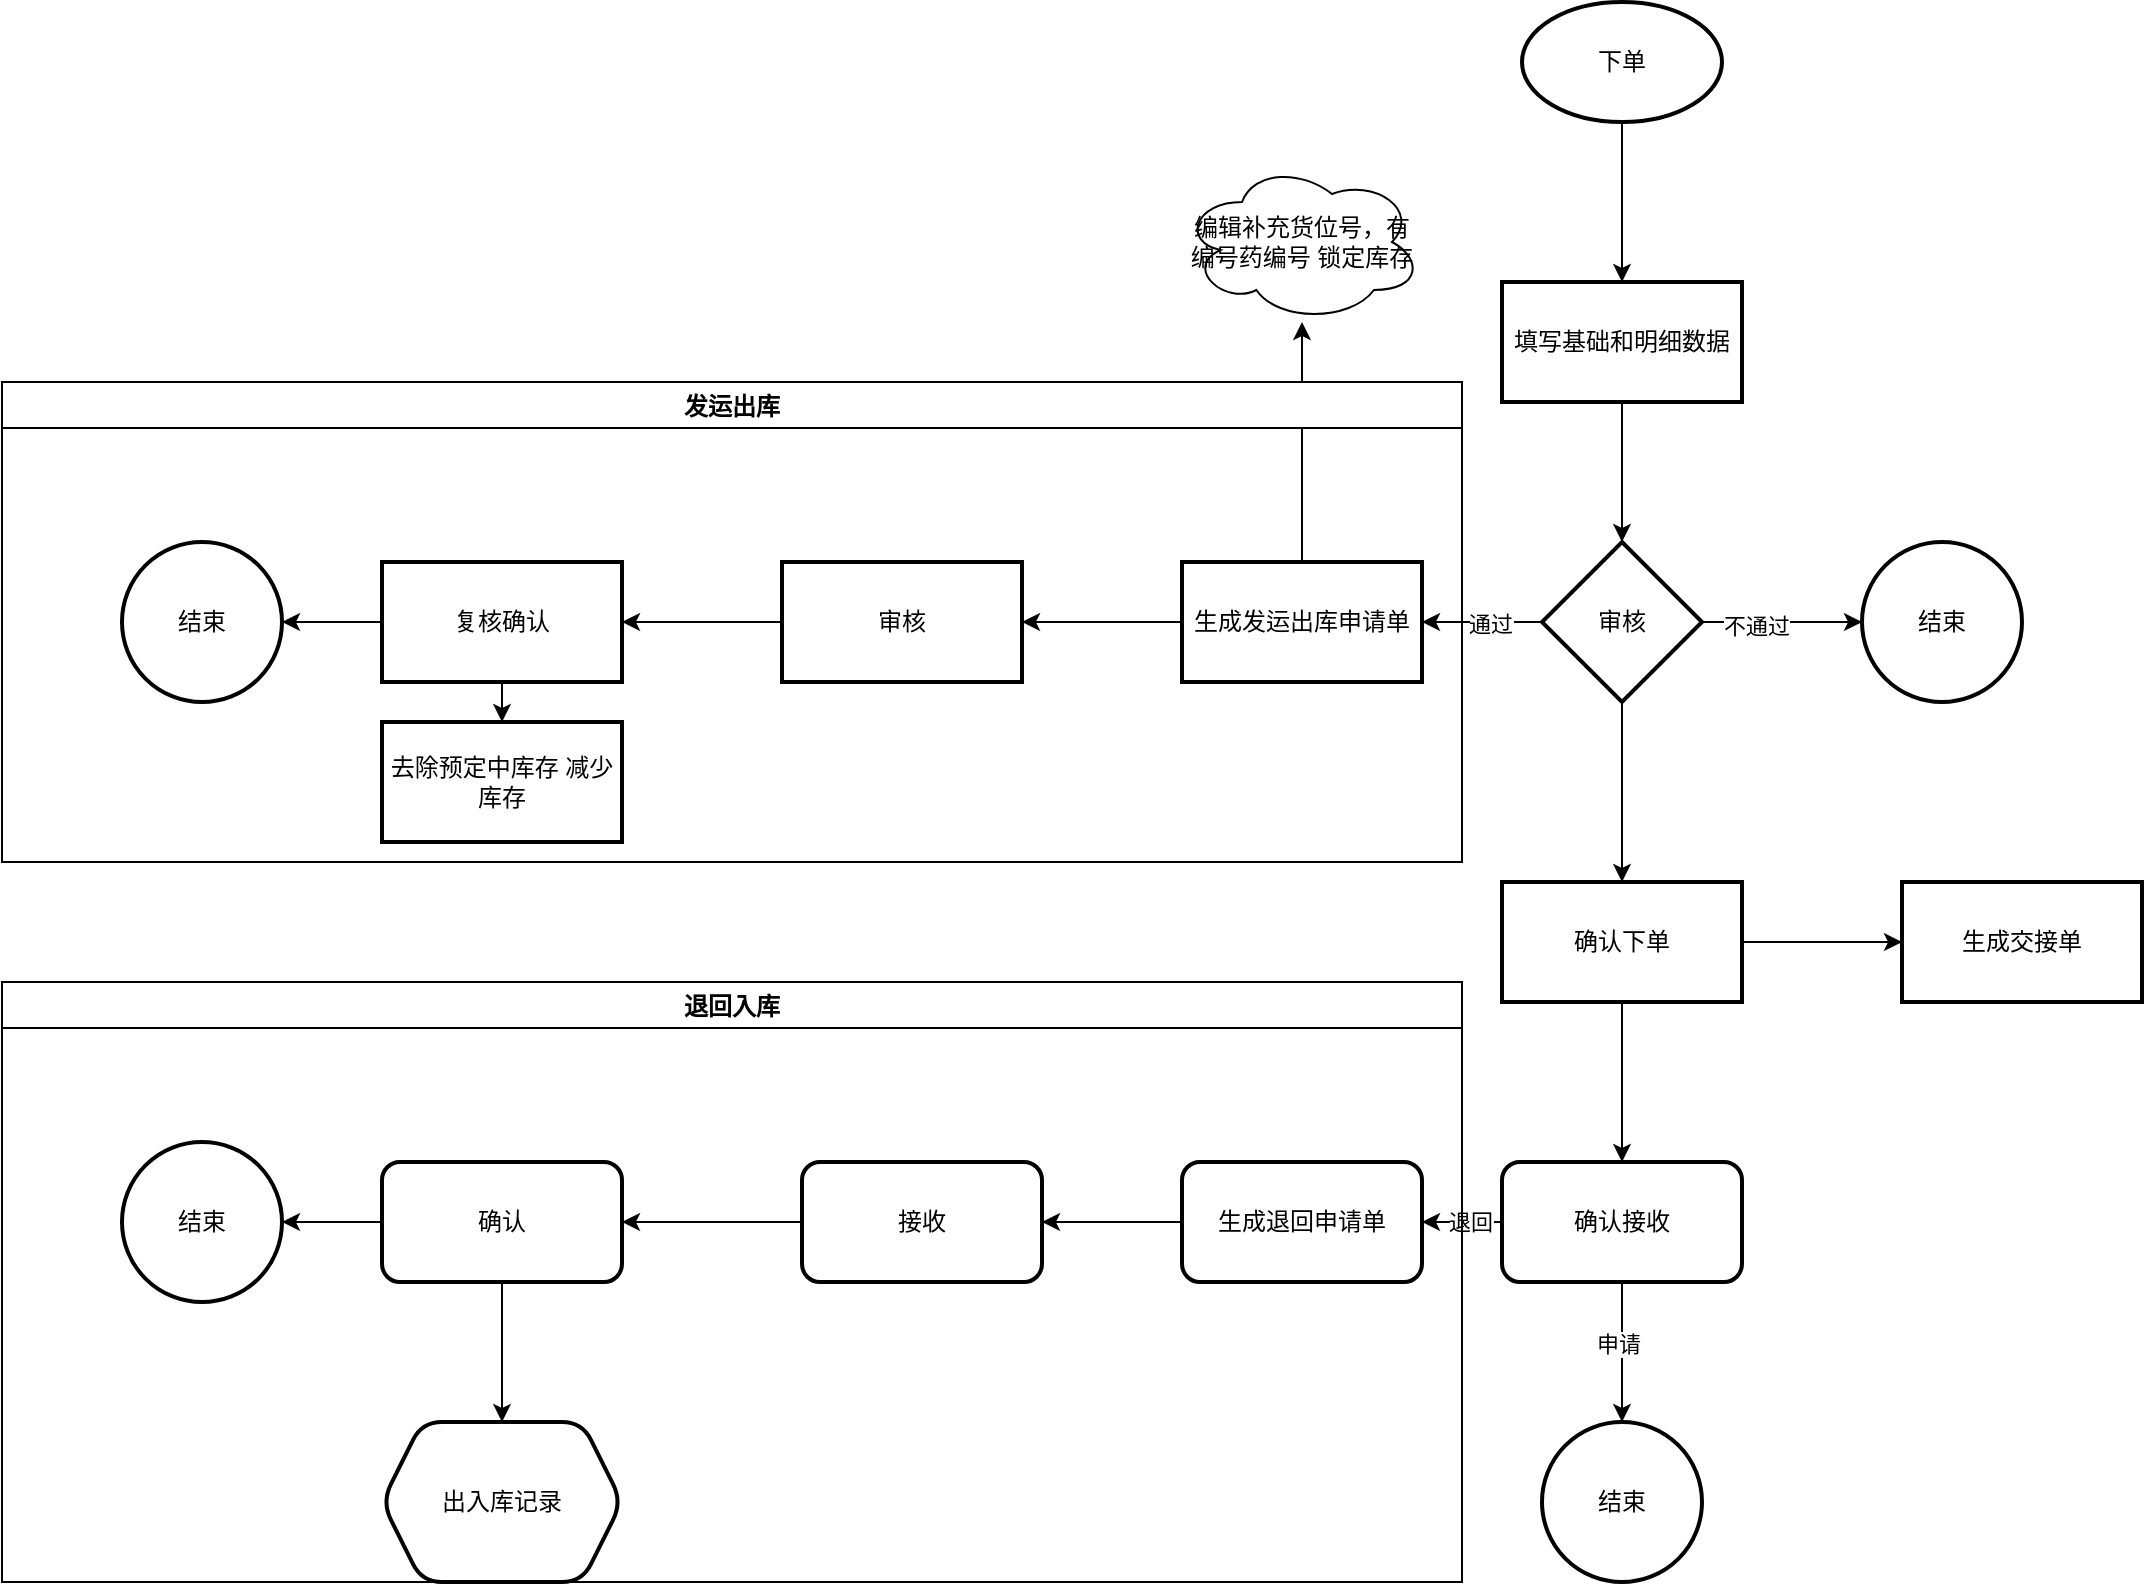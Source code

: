 <mxfile version="21.5.2" type="github">
  <diagram name="第 1 页" id="VLC9sJxpUMTWWp7IFzq4">
    <mxGraphModel dx="2048" dy="743" grid="1" gridSize="10" guides="1" tooltips="1" connect="1" arrows="1" fold="1" page="1" pageScale="1" pageWidth="827" pageHeight="1169" math="0" shadow="0">
      <root>
        <mxCell id="0" />
        <mxCell id="1" parent="0" />
        <mxCell id="CZxczn6Fj8E9EKulQeW0-3" value="" style="edgeStyle=orthogonalEdgeStyle;rounded=0;orthogonalLoop=1;jettySize=auto;html=1;" edge="1" parent="1" source="CZxczn6Fj8E9EKulQeW0-1" target="CZxczn6Fj8E9EKulQeW0-2">
          <mxGeometry relative="1" as="geometry" />
        </mxCell>
        <mxCell id="CZxczn6Fj8E9EKulQeW0-1" value="下单" style="strokeWidth=2;html=1;shape=mxgraph.flowchart.start_1;whiteSpace=wrap;" vertex="1" parent="1">
          <mxGeometry x="360" y="20" width="100" height="60" as="geometry" />
        </mxCell>
        <mxCell id="CZxczn6Fj8E9EKulQeW0-7" value="" style="edgeStyle=orthogonalEdgeStyle;rounded=0;orthogonalLoop=1;jettySize=auto;html=1;" edge="1" parent="1" source="CZxczn6Fj8E9EKulQeW0-2" target="CZxczn6Fj8E9EKulQeW0-6">
          <mxGeometry relative="1" as="geometry" />
        </mxCell>
        <mxCell id="CZxczn6Fj8E9EKulQeW0-2" value="填写基础和明细数据" style="whiteSpace=wrap;html=1;strokeWidth=2;" vertex="1" parent="1">
          <mxGeometry x="350" y="160" width="120" height="60" as="geometry" />
        </mxCell>
        <mxCell id="CZxczn6Fj8E9EKulQeW0-9" value="" style="edgeStyle=orthogonalEdgeStyle;rounded=0;orthogonalLoop=1;jettySize=auto;html=1;" edge="1" parent="1" source="CZxczn6Fj8E9EKulQeW0-6" target="CZxczn6Fj8E9EKulQeW0-8">
          <mxGeometry relative="1" as="geometry" />
        </mxCell>
        <mxCell id="CZxczn6Fj8E9EKulQeW0-10" value="不通过" style="edgeLabel;html=1;align=center;verticalAlign=middle;resizable=0;points=[];" vertex="1" connectable="0" parent="CZxczn6Fj8E9EKulQeW0-9">
          <mxGeometry x="-0.333" y="-2" relative="1" as="geometry">
            <mxPoint as="offset" />
          </mxGeometry>
        </mxCell>
        <mxCell id="CZxczn6Fj8E9EKulQeW0-12" value="" style="edgeStyle=orthogonalEdgeStyle;rounded=0;orthogonalLoop=1;jettySize=auto;html=1;" edge="1" parent="1" source="CZxczn6Fj8E9EKulQeW0-6" target="CZxczn6Fj8E9EKulQeW0-11">
          <mxGeometry relative="1" as="geometry" />
        </mxCell>
        <mxCell id="CZxczn6Fj8E9EKulQeW0-13" value="通过" style="edgeLabel;html=1;align=center;verticalAlign=middle;resizable=0;points=[];" vertex="1" connectable="0" parent="CZxczn6Fj8E9EKulQeW0-12">
          <mxGeometry x="-0.122" y="1" relative="1" as="geometry">
            <mxPoint as="offset" />
          </mxGeometry>
        </mxCell>
        <mxCell id="CZxczn6Fj8E9EKulQeW0-25" value="" style="edgeStyle=orthogonalEdgeStyle;rounded=0;orthogonalLoop=1;jettySize=auto;html=1;" edge="1" parent="1" source="CZxczn6Fj8E9EKulQeW0-6" target="CZxczn6Fj8E9EKulQeW0-24">
          <mxGeometry relative="1" as="geometry" />
        </mxCell>
        <mxCell id="CZxczn6Fj8E9EKulQeW0-6" value="审核" style="rhombus;whiteSpace=wrap;html=1;strokeWidth=2;" vertex="1" parent="1">
          <mxGeometry x="370" y="290" width="80" height="80" as="geometry" />
        </mxCell>
        <mxCell id="CZxczn6Fj8E9EKulQeW0-8" value="结束" style="ellipse;whiteSpace=wrap;html=1;strokeWidth=2;" vertex="1" parent="1">
          <mxGeometry x="530" y="290" width="80" height="80" as="geometry" />
        </mxCell>
        <mxCell id="CZxczn6Fj8E9EKulQeW0-15" value="" style="edgeStyle=orthogonalEdgeStyle;rounded=0;orthogonalLoop=1;jettySize=auto;html=1;" edge="1" parent="1" source="CZxczn6Fj8E9EKulQeW0-11" target="CZxczn6Fj8E9EKulQeW0-14">
          <mxGeometry relative="1" as="geometry" />
        </mxCell>
        <mxCell id="CZxczn6Fj8E9EKulQeW0-22" style="edgeStyle=orthogonalEdgeStyle;rounded=0;orthogonalLoop=1;jettySize=auto;html=1;" edge="1" parent="1" source="CZxczn6Fj8E9EKulQeW0-11" target="CZxczn6Fj8E9EKulQeW0-21">
          <mxGeometry relative="1" as="geometry" />
        </mxCell>
        <mxCell id="CZxczn6Fj8E9EKulQeW0-11" value="生成发运出库申请单" style="whiteSpace=wrap;html=1;strokeWidth=2;" vertex="1" parent="1">
          <mxGeometry x="190" y="300" width="120" height="60" as="geometry" />
        </mxCell>
        <mxCell id="CZxczn6Fj8E9EKulQeW0-17" value="" style="edgeStyle=orthogonalEdgeStyle;rounded=0;orthogonalLoop=1;jettySize=auto;html=1;" edge="1" parent="1" source="CZxczn6Fj8E9EKulQeW0-14" target="CZxczn6Fj8E9EKulQeW0-16">
          <mxGeometry relative="1" as="geometry" />
        </mxCell>
        <mxCell id="CZxczn6Fj8E9EKulQeW0-14" value="审核" style="whiteSpace=wrap;html=1;strokeWidth=2;" vertex="1" parent="1">
          <mxGeometry x="-10" y="300" width="120" height="60" as="geometry" />
        </mxCell>
        <mxCell id="CZxczn6Fj8E9EKulQeW0-20" value="" style="edgeStyle=orthogonalEdgeStyle;rounded=0;orthogonalLoop=1;jettySize=auto;html=1;" edge="1" parent="1" source="CZxczn6Fj8E9EKulQeW0-16" target="CZxczn6Fj8E9EKulQeW0-19">
          <mxGeometry relative="1" as="geometry" />
        </mxCell>
        <mxCell id="CZxczn6Fj8E9EKulQeW0-46" value="" style="edgeStyle=orthogonalEdgeStyle;rounded=0;orthogonalLoop=1;jettySize=auto;html=1;" edge="1" parent="1" source="CZxczn6Fj8E9EKulQeW0-16" target="CZxczn6Fj8E9EKulQeW0-45">
          <mxGeometry relative="1" as="geometry" />
        </mxCell>
        <mxCell id="CZxczn6Fj8E9EKulQeW0-16" value="复核确认" style="whiteSpace=wrap;html=1;strokeWidth=2;" vertex="1" parent="1">
          <mxGeometry x="-210" y="300" width="120" height="60" as="geometry" />
        </mxCell>
        <mxCell id="CZxczn6Fj8E9EKulQeW0-18" value="发运出库" style="swimlane;" vertex="1" parent="1">
          <mxGeometry x="-400" y="210" width="730" height="240" as="geometry" />
        </mxCell>
        <mxCell id="CZxczn6Fj8E9EKulQeW0-19" value="结束" style="ellipse;whiteSpace=wrap;html=1;strokeWidth=2;" vertex="1" parent="CZxczn6Fj8E9EKulQeW0-18">
          <mxGeometry x="60" y="80" width="80" height="80" as="geometry" />
        </mxCell>
        <mxCell id="CZxczn6Fj8E9EKulQeW0-45" value="去除预定中库存 减少库存" style="whiteSpace=wrap;html=1;strokeWidth=2;" vertex="1" parent="CZxczn6Fj8E9EKulQeW0-18">
          <mxGeometry x="190" y="170" width="120" height="60" as="geometry" />
        </mxCell>
        <mxCell id="CZxczn6Fj8E9EKulQeW0-21" value="编辑补充货位号，有编号药编号 锁定库存" style="ellipse;shape=cloud;whiteSpace=wrap;html=1;" vertex="1" parent="1">
          <mxGeometry x="190" y="100" width="120" height="80" as="geometry" />
        </mxCell>
        <mxCell id="CZxczn6Fj8E9EKulQeW0-27" value="" style="edgeStyle=orthogonalEdgeStyle;rounded=0;orthogonalLoop=1;jettySize=auto;html=1;" edge="1" parent="1" source="CZxczn6Fj8E9EKulQeW0-24" target="CZxczn6Fj8E9EKulQeW0-26">
          <mxGeometry relative="1" as="geometry" />
        </mxCell>
        <mxCell id="CZxczn6Fj8E9EKulQeW0-29" value="" style="edgeStyle=orthogonalEdgeStyle;rounded=0;orthogonalLoop=1;jettySize=auto;html=1;" edge="1" parent="1" source="CZxczn6Fj8E9EKulQeW0-24" target="CZxczn6Fj8E9EKulQeW0-28">
          <mxGeometry relative="1" as="geometry" />
        </mxCell>
        <mxCell id="CZxczn6Fj8E9EKulQeW0-24" value="确认下单" style="whiteSpace=wrap;html=1;strokeWidth=2;" vertex="1" parent="1">
          <mxGeometry x="350" y="460" width="120" height="60" as="geometry" />
        </mxCell>
        <mxCell id="CZxczn6Fj8E9EKulQeW0-26" value="生成交接单" style="whiteSpace=wrap;html=1;strokeWidth=2;" vertex="1" parent="1">
          <mxGeometry x="550" y="460" width="120" height="60" as="geometry" />
        </mxCell>
        <mxCell id="CZxczn6Fj8E9EKulQeW0-31" value="" style="edgeStyle=orthogonalEdgeStyle;rounded=0;orthogonalLoop=1;jettySize=auto;html=1;" edge="1" parent="1" source="CZxczn6Fj8E9EKulQeW0-28" target="CZxczn6Fj8E9EKulQeW0-30">
          <mxGeometry relative="1" as="geometry" />
        </mxCell>
        <mxCell id="CZxczn6Fj8E9EKulQeW0-32" value="申请" style="edgeLabel;html=1;align=center;verticalAlign=middle;resizable=0;points=[];" vertex="1" connectable="0" parent="CZxczn6Fj8E9EKulQeW0-31">
          <mxGeometry x="-0.114" y="-2" relative="1" as="geometry">
            <mxPoint as="offset" />
          </mxGeometry>
        </mxCell>
        <mxCell id="CZxczn6Fj8E9EKulQeW0-34" value="" style="edgeStyle=orthogonalEdgeStyle;rounded=0;orthogonalLoop=1;jettySize=auto;html=1;" edge="1" parent="1" source="CZxczn6Fj8E9EKulQeW0-28" target="CZxczn6Fj8E9EKulQeW0-33">
          <mxGeometry relative="1" as="geometry" />
        </mxCell>
        <mxCell id="CZxczn6Fj8E9EKulQeW0-35" value="退回" style="edgeLabel;html=1;align=center;verticalAlign=middle;resizable=0;points=[];" vertex="1" connectable="0" parent="CZxczn6Fj8E9EKulQeW0-34">
          <mxGeometry x="-0.2" relative="1" as="geometry">
            <mxPoint as="offset" />
          </mxGeometry>
        </mxCell>
        <mxCell id="CZxczn6Fj8E9EKulQeW0-28" value="确认接收" style="rounded=1;whiteSpace=wrap;html=1;strokeWidth=2;" vertex="1" parent="1">
          <mxGeometry x="350" y="600" width="120" height="60" as="geometry" />
        </mxCell>
        <mxCell id="CZxczn6Fj8E9EKulQeW0-30" value="结束" style="ellipse;whiteSpace=wrap;html=1;rounded=1;strokeWidth=2;" vertex="1" parent="1">
          <mxGeometry x="370" y="730" width="80" height="80" as="geometry" />
        </mxCell>
        <mxCell id="CZxczn6Fj8E9EKulQeW0-37" value="" style="edgeStyle=orthogonalEdgeStyle;rounded=0;orthogonalLoop=1;jettySize=auto;html=1;" edge="1" parent="1" source="CZxczn6Fj8E9EKulQeW0-33" target="CZxczn6Fj8E9EKulQeW0-36">
          <mxGeometry relative="1" as="geometry" />
        </mxCell>
        <mxCell id="CZxczn6Fj8E9EKulQeW0-33" value="生成退回申请单" style="whiteSpace=wrap;html=1;rounded=1;strokeWidth=2;" vertex="1" parent="1">
          <mxGeometry x="190" y="600" width="120" height="60" as="geometry" />
        </mxCell>
        <mxCell id="CZxczn6Fj8E9EKulQeW0-39" value="" style="edgeStyle=orthogonalEdgeStyle;rounded=0;orthogonalLoop=1;jettySize=auto;html=1;" edge="1" parent="1" source="CZxczn6Fj8E9EKulQeW0-36" target="CZxczn6Fj8E9EKulQeW0-38">
          <mxGeometry relative="1" as="geometry" />
        </mxCell>
        <mxCell id="CZxczn6Fj8E9EKulQeW0-36" value="接收" style="whiteSpace=wrap;html=1;rounded=1;strokeWidth=2;" vertex="1" parent="1">
          <mxGeometry y="600" width="120" height="60" as="geometry" />
        </mxCell>
        <mxCell id="CZxczn6Fj8E9EKulQeW0-41" value="" style="edgeStyle=orthogonalEdgeStyle;rounded=0;orthogonalLoop=1;jettySize=auto;html=1;" edge="1" parent="1" source="CZxczn6Fj8E9EKulQeW0-38" target="CZxczn6Fj8E9EKulQeW0-40">
          <mxGeometry relative="1" as="geometry" />
        </mxCell>
        <mxCell id="CZxczn6Fj8E9EKulQeW0-44" value="" style="edgeStyle=orthogonalEdgeStyle;rounded=0;orthogonalLoop=1;jettySize=auto;html=1;" edge="1" parent="1" source="CZxczn6Fj8E9EKulQeW0-38" target="CZxczn6Fj8E9EKulQeW0-43">
          <mxGeometry relative="1" as="geometry" />
        </mxCell>
        <mxCell id="CZxczn6Fj8E9EKulQeW0-38" value="确认" style="whiteSpace=wrap;html=1;rounded=1;strokeWidth=2;" vertex="1" parent="1">
          <mxGeometry x="-210" y="600" width="120" height="60" as="geometry" />
        </mxCell>
        <mxCell id="CZxczn6Fj8E9EKulQeW0-40" value="结束" style="ellipse;whiteSpace=wrap;html=1;rounded=1;strokeWidth=2;" vertex="1" parent="1">
          <mxGeometry x="-340" y="590" width="80" height="80" as="geometry" />
        </mxCell>
        <mxCell id="CZxczn6Fj8E9EKulQeW0-42" value="退回入库" style="swimlane;" vertex="1" parent="1">
          <mxGeometry x="-400" y="510" width="730" height="300" as="geometry" />
        </mxCell>
        <mxCell id="CZxczn6Fj8E9EKulQeW0-43" value="出入库记录" style="shape=hexagon;perimeter=hexagonPerimeter2;whiteSpace=wrap;html=1;fixedSize=1;rounded=1;strokeWidth=2;" vertex="1" parent="CZxczn6Fj8E9EKulQeW0-42">
          <mxGeometry x="190" y="220" width="120" height="80" as="geometry" />
        </mxCell>
      </root>
    </mxGraphModel>
  </diagram>
</mxfile>
